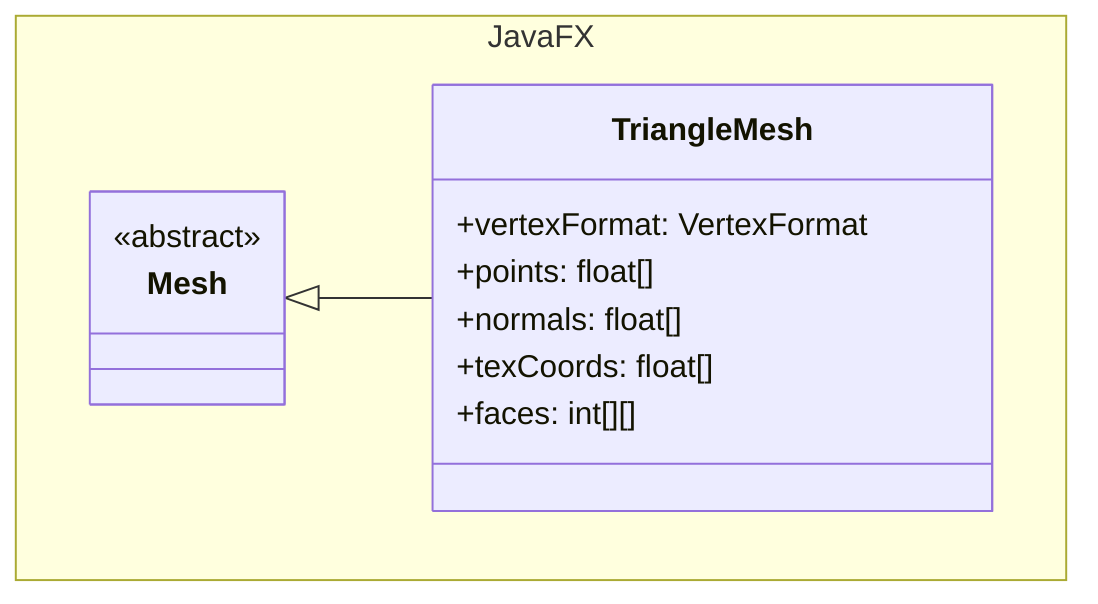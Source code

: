 classDiagram

    namespace JavaFX {

        class Mesh {
            <<abstract>>
        }

        class TriangleMesh {
            +vertexFormat: VertexFormat
            +points: float[]
            +normals: float[]
            +texCoords: float[]
            +faces: int[][]
        }

    }

    Mesh <|-- TriangleMesh